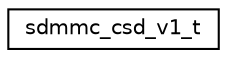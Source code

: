 digraph "Graphical Class Hierarchy"
{
 // LATEX_PDF_SIZE
  edge [fontname="Helvetica",fontsize="10",labelfontname="Helvetica",labelfontsize="10"];
  node [fontname="Helvetica",fontsize="10",shape=record];
  rankdir="LR";
  Node0 [label="sdmmc_csd_v1_t",height=0.2,width=0.4,color="black", fillcolor="white", style="filled",URL="$structsdmmc__csd__v1__t.html",tooltip="CSD register structure Version 1.0."];
}
